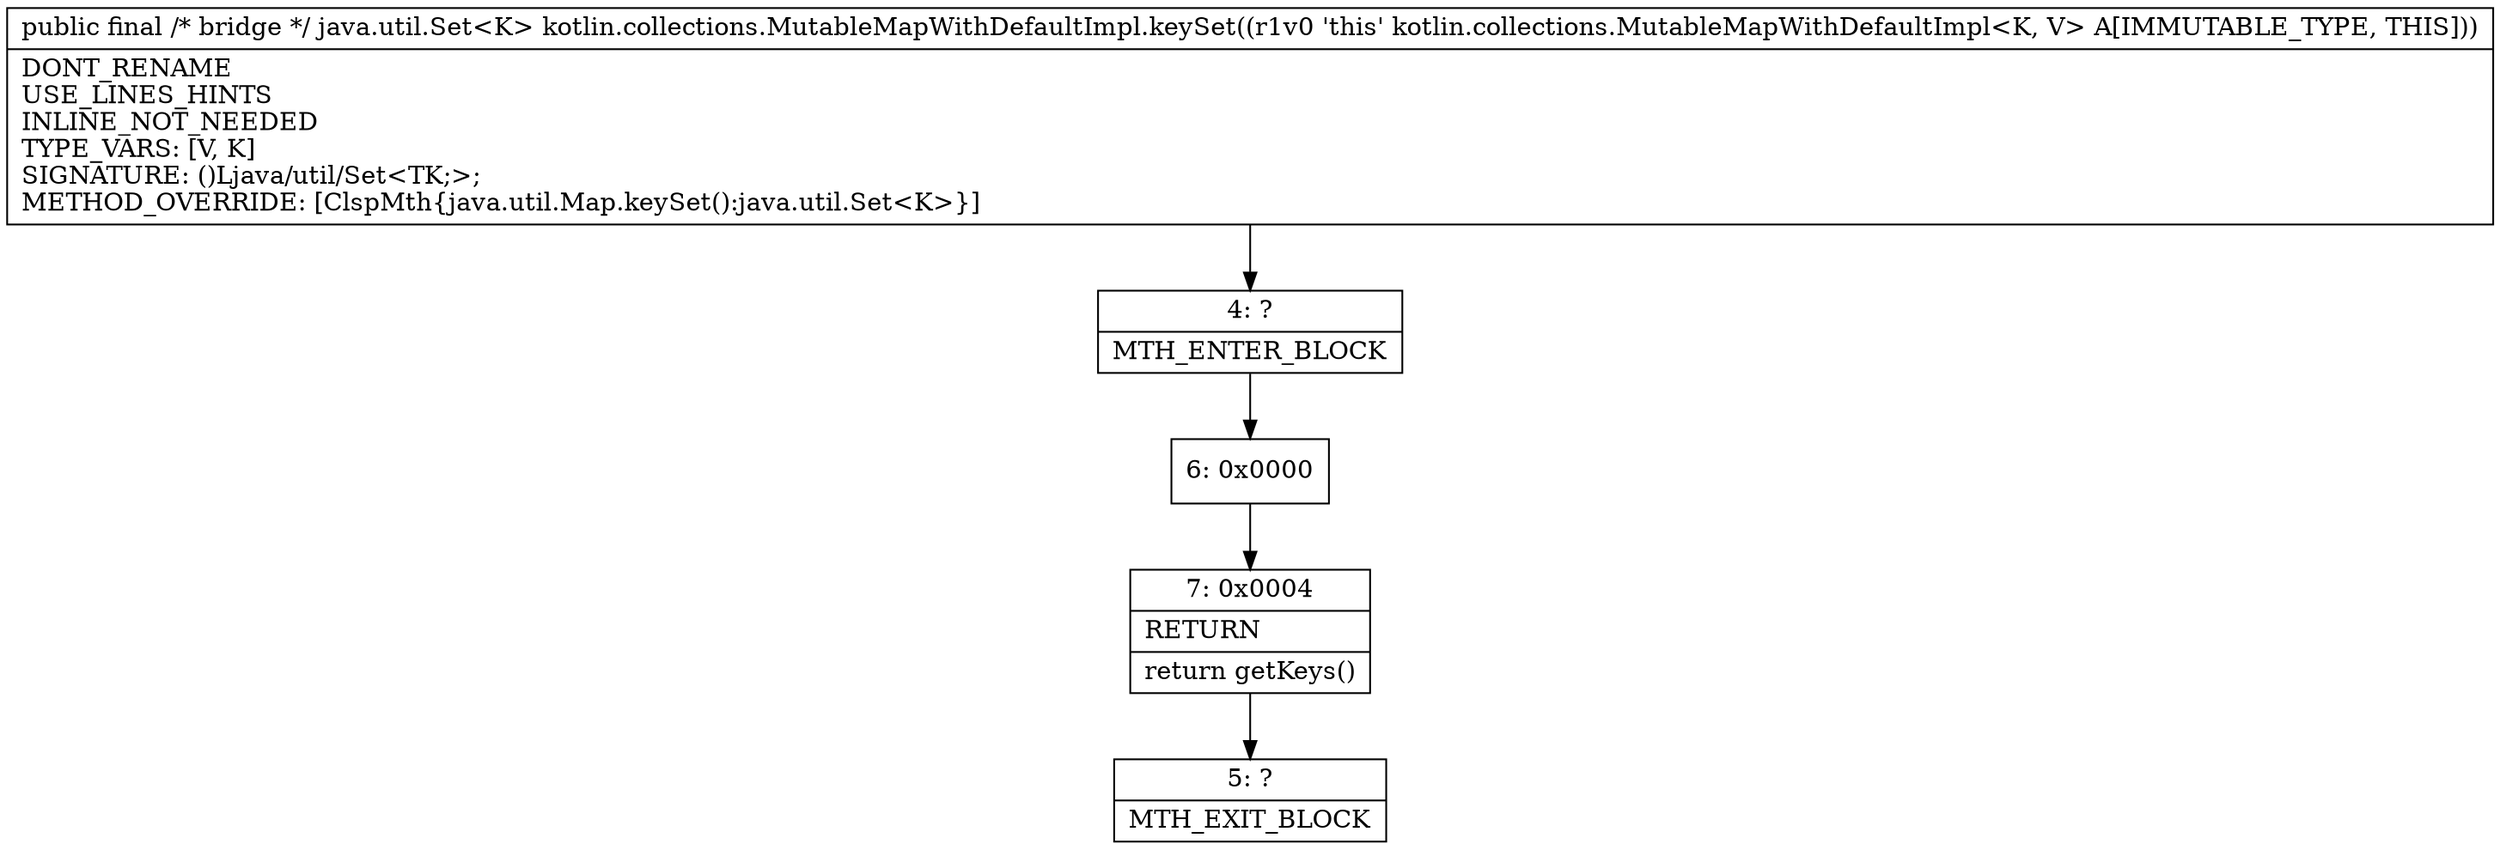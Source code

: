 digraph "CFG forkotlin.collections.MutableMapWithDefaultImpl.keySet()Ljava\/util\/Set;" {
Node_4 [shape=record,label="{4\:\ ?|MTH_ENTER_BLOCK\l}"];
Node_6 [shape=record,label="{6\:\ 0x0000}"];
Node_7 [shape=record,label="{7\:\ 0x0004|RETURN\l|return getKeys()\l}"];
Node_5 [shape=record,label="{5\:\ ?|MTH_EXIT_BLOCK\l}"];
MethodNode[shape=record,label="{public final \/* bridge *\/ java.util.Set\<K\> kotlin.collections.MutableMapWithDefaultImpl.keySet((r1v0 'this' kotlin.collections.MutableMapWithDefaultImpl\<K, V\> A[IMMUTABLE_TYPE, THIS]))  | DONT_RENAME\lUSE_LINES_HINTS\lINLINE_NOT_NEEDED\lTYPE_VARS: [V, K]\lSIGNATURE: ()Ljava\/util\/Set\<TK;\>;\lMETHOD_OVERRIDE: [ClspMth\{java.util.Map.keySet():java.util.Set\<K\>\}]\l}"];
MethodNode -> Node_4;Node_4 -> Node_6;
Node_6 -> Node_7;
Node_7 -> Node_5;
}

